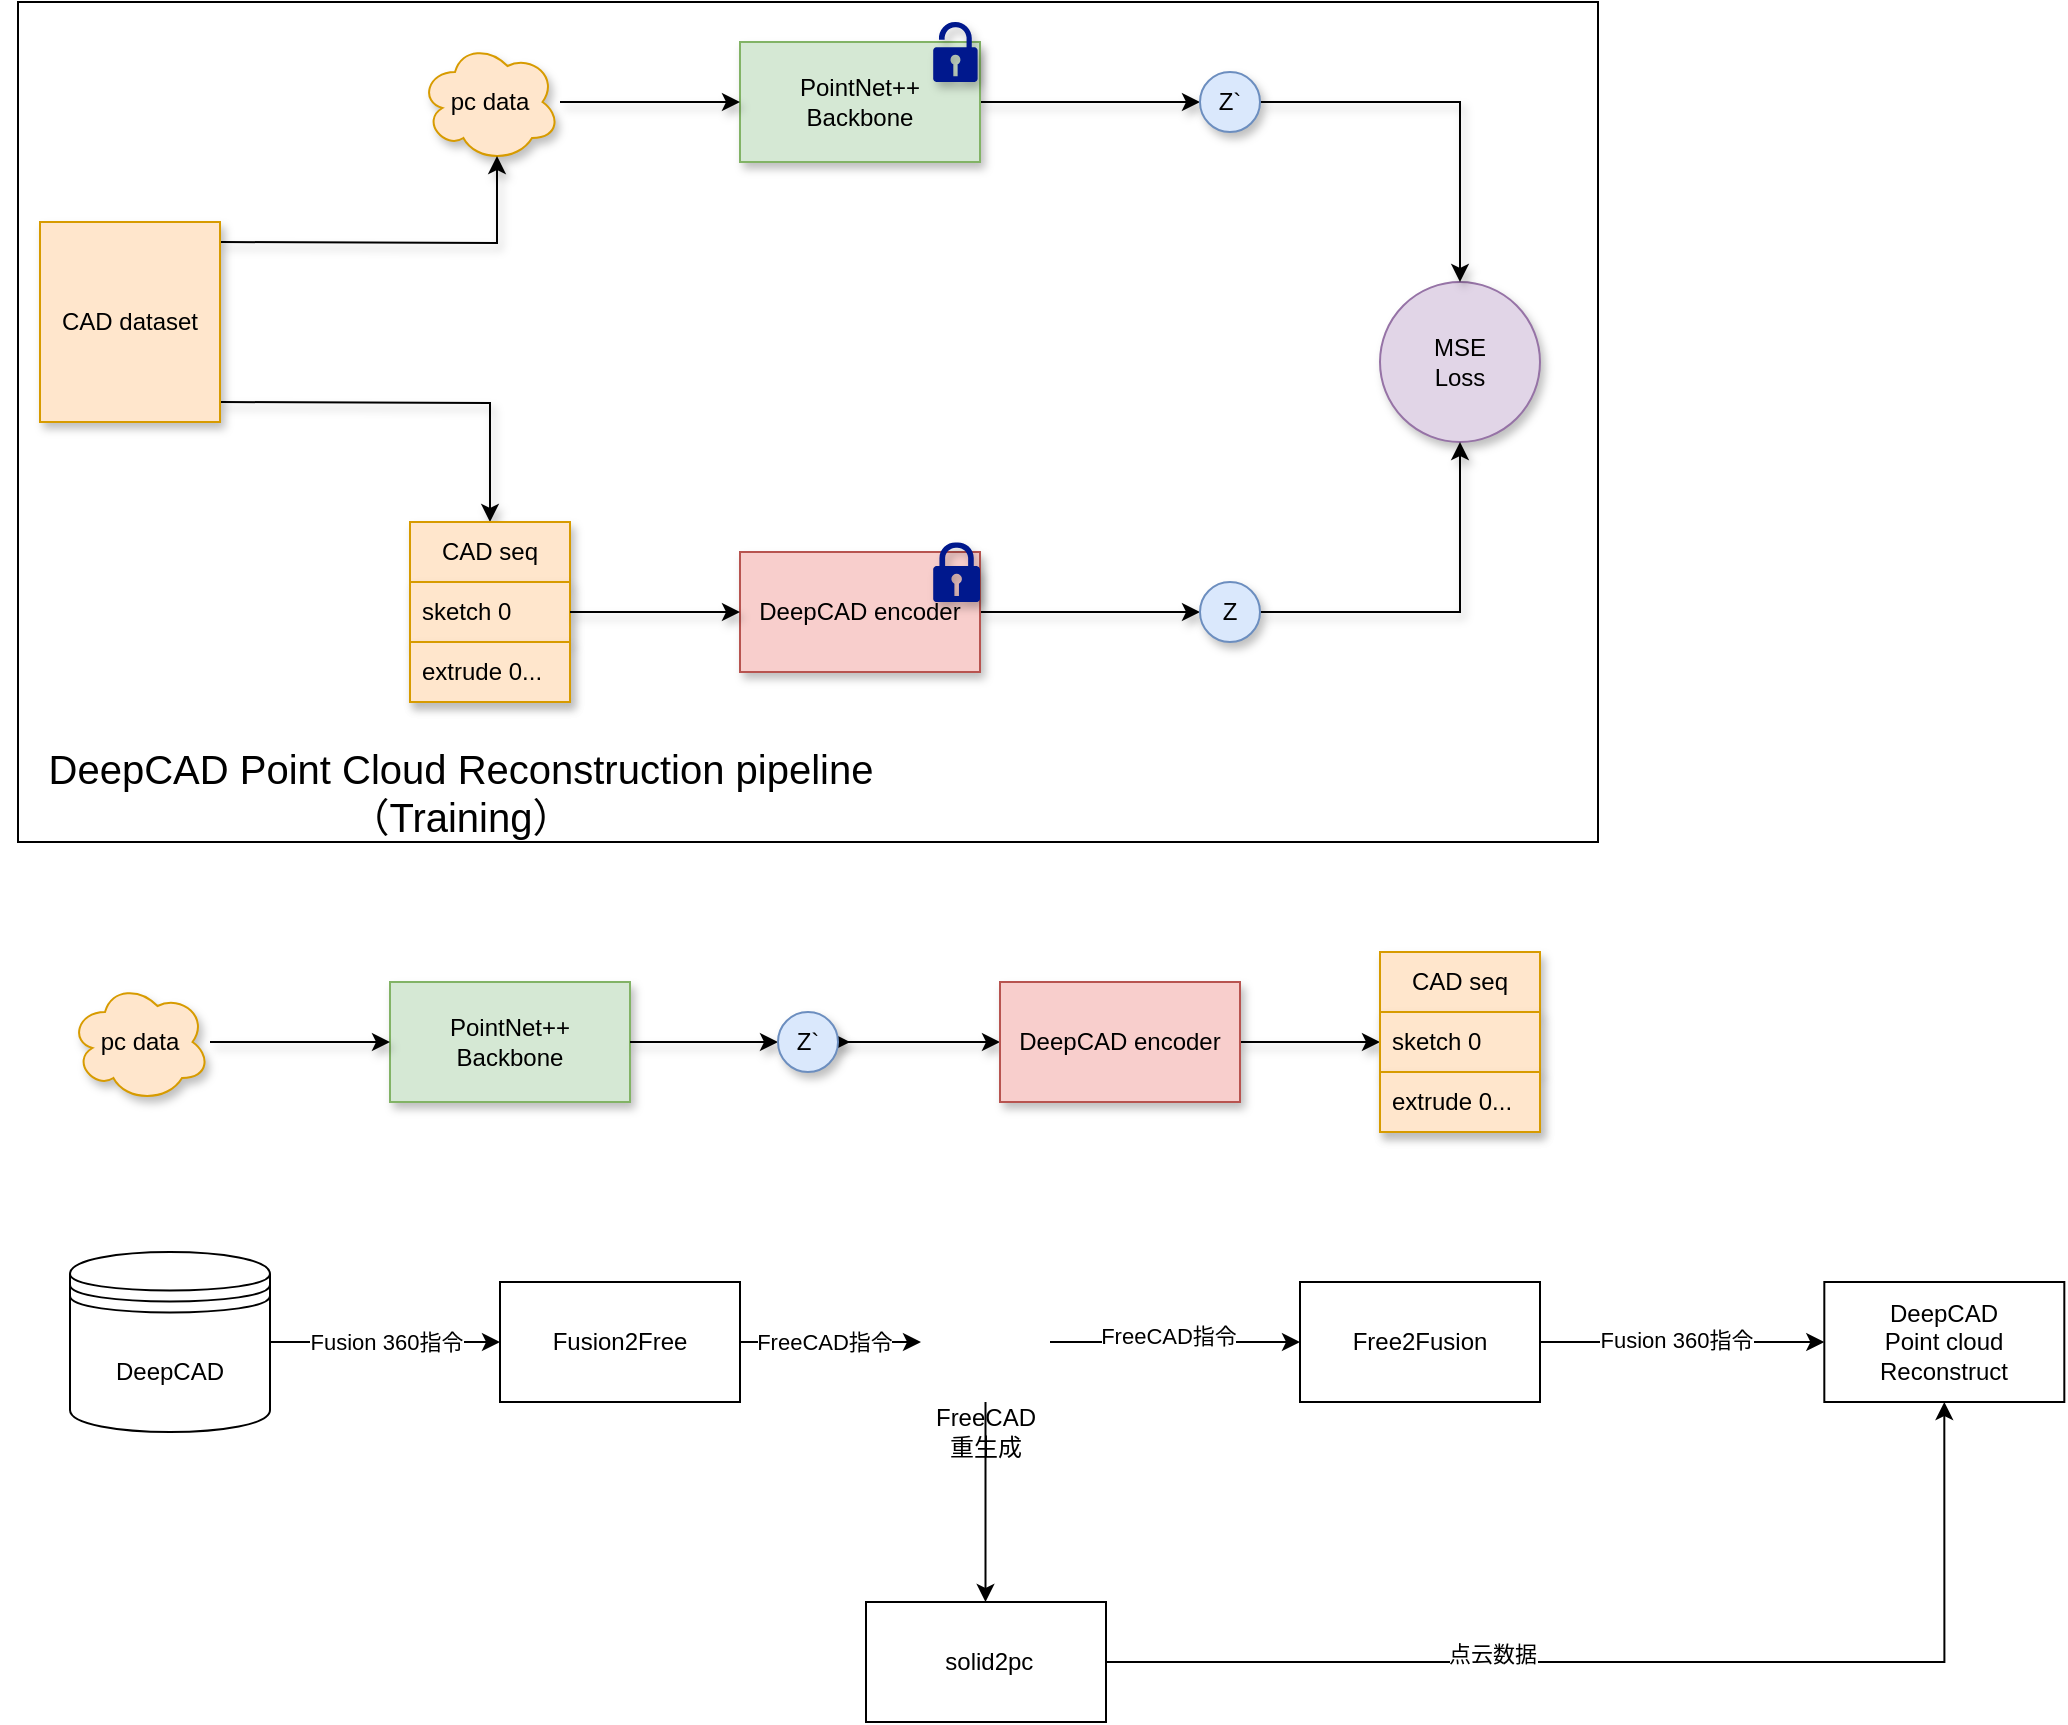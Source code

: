 <mxfile version="24.8.3">
  <diagram name="第 1 页" id="Mp8tOPffEF1rVt3VJn_L">
    <mxGraphModel dx="1554" dy="819" grid="1" gridSize="10" guides="1" tooltips="1" connect="1" arrows="1" fold="1" page="1" pageScale="1" pageWidth="827" pageHeight="1169" math="0" shadow="0">
      <root>
        <mxCell id="0" />
        <mxCell id="1" parent="0" />
        <mxCell id="WQSdrnmGpLRCLVuS_tFA-32" style="edgeStyle=orthogonalEdgeStyle;rounded=0;orthogonalLoop=1;jettySize=auto;html=1;exitX=1;exitY=0.5;exitDx=0;exitDy=0;shadow=1;" parent="1" source="WQSdrnmGpLRCLVuS_tFA-36" edge="1">
          <mxGeometry relative="1" as="geometry">
            <mxPoint x="435" y="740" as="targetPoint" />
          </mxGeometry>
        </mxCell>
        <mxCell id="WQSdrnmGpLRCLVuS_tFA-33" value="PointNet++&lt;div&gt;Backbone&lt;/div&gt;" style="rounded=0;whiteSpace=wrap;html=1;fillColor=#d5e8d4;strokeColor=#82b366;shadow=1;" parent="1" vertex="1">
          <mxGeometry x="205" y="710" width="120" height="60" as="geometry" />
        </mxCell>
        <mxCell id="WQSdrnmGpLRCLVuS_tFA-34" value="" style="edgeStyle=orthogonalEdgeStyle;rounded=0;orthogonalLoop=1;jettySize=auto;html=1;shadow=1;" parent="1" source="WQSdrnmGpLRCLVuS_tFA-35" target="WQSdrnmGpLRCLVuS_tFA-33" edge="1">
          <mxGeometry relative="1" as="geometry" />
        </mxCell>
        <mxCell id="WQSdrnmGpLRCLVuS_tFA-35" value="pc data" style="ellipse;shape=cloud;whiteSpace=wrap;html=1;fillColor=#ffe6cc;strokeColor=#d79b00;shadow=1;" parent="1" vertex="1">
          <mxGeometry x="45" y="710" width="70" height="60" as="geometry" />
        </mxCell>
        <mxCell id="WQSdrnmGpLRCLVuS_tFA-39" value="" style="edgeStyle=orthogonalEdgeStyle;rounded=0;orthogonalLoop=1;jettySize=auto;html=1;shadow=1;" parent="1" source="WQSdrnmGpLRCLVuS_tFA-36" target="WQSdrnmGpLRCLVuS_tFA-38" edge="1">
          <mxGeometry relative="1" as="geometry" />
        </mxCell>
        <mxCell id="WQSdrnmGpLRCLVuS_tFA-44" value="" style="edgeStyle=orthogonalEdgeStyle;rounded=0;orthogonalLoop=1;jettySize=auto;html=1;entryX=0;entryY=0.5;entryDx=0;entryDy=0;shadow=1;" parent="1" source="WQSdrnmGpLRCLVuS_tFA-38" target="WQSdrnmGpLRCLVuS_tFA-42" edge="1">
          <mxGeometry relative="1" as="geometry" />
        </mxCell>
        <mxCell id="WQSdrnmGpLRCLVuS_tFA-38" value="DeepCAD encoder" style="rounded=0;whiteSpace=wrap;html=1;fillColor=#f8cecc;strokeColor=#b85450;shadow=1;" parent="1" vertex="1">
          <mxGeometry x="510" y="710" width="120" height="60" as="geometry" />
        </mxCell>
        <mxCell id="WQSdrnmGpLRCLVuS_tFA-40" value="" style="edgeStyle=orthogonalEdgeStyle;rounded=0;orthogonalLoop=1;jettySize=auto;html=1;exitX=1;exitY=0.5;exitDx=0;exitDy=0;shadow=1;" parent="1" source="WQSdrnmGpLRCLVuS_tFA-33" target="WQSdrnmGpLRCLVuS_tFA-36" edge="1">
          <mxGeometry relative="1" as="geometry">
            <mxPoint x="435" y="740" as="targetPoint" />
            <mxPoint x="325" y="740" as="sourcePoint" />
          </mxGeometry>
        </mxCell>
        <mxCell id="WQSdrnmGpLRCLVuS_tFA-36" value="Z`" style="ellipse;whiteSpace=wrap;html=1;aspect=fixed;fillColor=#dae8fc;strokeColor=#6c8ebf;shadow=1;" parent="1" vertex="1">
          <mxGeometry x="399" y="725" width="30" height="30" as="geometry" />
        </mxCell>
        <mxCell id="WQSdrnmGpLRCLVuS_tFA-41" value="CAD seq" style="swimlane;fontStyle=0;childLayout=stackLayout;horizontal=1;startSize=30;horizontalStack=0;resizeParent=1;resizeParentMax=0;resizeLast=0;collapsible=1;marginBottom=0;whiteSpace=wrap;html=1;fillColor=#ffe6cc;strokeColor=#d79b00;shadow=1;" parent="1" vertex="1">
          <mxGeometry x="700" y="695" width="80" height="90" as="geometry" />
        </mxCell>
        <mxCell id="WQSdrnmGpLRCLVuS_tFA-42" value="sketch 0" style="text;strokeColor=#d79b00;fillColor=#ffe6cc;align=left;verticalAlign=middle;spacingLeft=4;spacingRight=4;overflow=hidden;points=[[0,0.5],[1,0.5]];portConstraint=eastwest;rotatable=0;whiteSpace=wrap;html=1;shadow=1;" parent="WQSdrnmGpLRCLVuS_tFA-41" vertex="1">
          <mxGeometry y="30" width="80" height="30" as="geometry" />
        </mxCell>
        <mxCell id="WQSdrnmGpLRCLVuS_tFA-43" value="extrude 0..." style="text;strokeColor=#d79b00;fillColor=#ffe6cc;align=left;verticalAlign=middle;spacingLeft=4;spacingRight=4;overflow=hidden;points=[[0,0.5],[1,0.5]];portConstraint=eastwest;rotatable=0;whiteSpace=wrap;html=1;shadow=1;" parent="WQSdrnmGpLRCLVuS_tFA-41" vertex="1">
          <mxGeometry y="60" width="80" height="30" as="geometry" />
        </mxCell>
        <mxCell id="WQSdrnmGpLRCLVuS_tFA-56" value="Fusion 360指令" style="edgeStyle=orthogonalEdgeStyle;rounded=0;orthogonalLoop=1;jettySize=auto;html=1;" parent="1" source="WQSdrnmGpLRCLVuS_tFA-50" target="WQSdrnmGpLRCLVuS_tFA-54" edge="1">
          <mxGeometry relative="1" as="geometry" />
        </mxCell>
        <mxCell id="WQSdrnmGpLRCLVuS_tFA-50" value="DeepCAD" style="shape=datastore;whiteSpace=wrap;html=1;" parent="1" vertex="1">
          <mxGeometry x="45" y="845" width="100" height="90" as="geometry" />
        </mxCell>
        <mxCell id="WQSdrnmGpLRCLVuS_tFA-47" value="" style="shape=image;verticalLabelPosition=bottom;labelBackgroundColor=default;verticalAlign=top;aspect=fixed;imageAspect=0;image=https://damassets.autodesk.net/content/dam/autodesk/www/product-imagery/badge-75x75/fusion-badge-75x75.png;" parent="1" vertex="1">
          <mxGeometry x="45" y="865" width="30" height="30" as="geometry" />
        </mxCell>
        <mxCell id="WQSdrnmGpLRCLVuS_tFA-53" value="" style="group" parent="1" vertex="1" connectable="0">
          <mxGeometry x="470.5" y="860.0" width="64.5" height="90.0" as="geometry" />
        </mxCell>
        <mxCell id="WQSdrnmGpLRCLVuS_tFA-174" style="edgeStyle=orthogonalEdgeStyle;rounded=0;orthogonalLoop=1;jettySize=auto;html=1;" parent="WQSdrnmGpLRCLVuS_tFA-53" source="WQSdrnmGpLRCLVuS_tFA-51" edge="1">
          <mxGeometry relative="1" as="geometry">
            <mxPoint x="32.25" y="160.0" as="targetPoint" />
          </mxGeometry>
        </mxCell>
        <mxCell id="WQSdrnmGpLRCLVuS_tFA-51" value="" style="shape=image;verticalLabelPosition=bottom;labelBackgroundColor=default;verticalAlign=top;aspect=fixed;imageAspect=0;image=https://www.freecad.org/svg/logo-freecad.svg;clipPath=inset(0% 69.29% 0% 0%);" parent="WQSdrnmGpLRCLVuS_tFA-53" vertex="1">
          <mxGeometry width="64.5" height="60" as="geometry" />
        </mxCell>
        <mxCell id="WQSdrnmGpLRCLVuS_tFA-52" value="FreeCAD 重生成" style="text;html=1;align=center;verticalAlign=middle;whiteSpace=wrap;rounded=0;" parent="WQSdrnmGpLRCLVuS_tFA-53" vertex="1">
          <mxGeometry x="2.25" y="60.0" width="60" height="30" as="geometry" />
        </mxCell>
        <mxCell id="WQSdrnmGpLRCLVuS_tFA-57" value="" style="edgeStyle=orthogonalEdgeStyle;rounded=0;orthogonalLoop=1;jettySize=auto;html=1;entryX=0;entryY=0.75;entryDx=0;entryDy=0;" parent="1" source="WQSdrnmGpLRCLVuS_tFA-54" edge="1">
          <mxGeometry relative="1" as="geometry">
            <mxPoint x="470.5" y="890.0" as="targetPoint" />
          </mxGeometry>
        </mxCell>
        <mxCell id="WQSdrnmGpLRCLVuS_tFA-182" value="FreeCAD指令" style="edgeLabel;html=1;align=center;verticalAlign=middle;resizable=0;points=[];" parent="WQSdrnmGpLRCLVuS_tFA-57" vertex="1" connectable="0">
          <mxGeometry x="-0.073" relative="1" as="geometry">
            <mxPoint as="offset" />
          </mxGeometry>
        </mxCell>
        <mxCell id="WQSdrnmGpLRCLVuS_tFA-54" value="Fusion2Free" style="rounded=0;whiteSpace=wrap;html=1;" parent="1" vertex="1">
          <mxGeometry x="260" y="860" width="120" height="60" as="geometry" />
        </mxCell>
        <mxCell id="WQSdrnmGpLRCLVuS_tFA-58" value="" style="group" parent="1" vertex="1" connectable="0">
          <mxGeometry x="10" y="220" width="799" height="420" as="geometry" />
        </mxCell>
        <mxCell id="WQSdrnmGpLRCLVuS_tFA-21" style="edgeStyle=orthogonalEdgeStyle;rounded=0;orthogonalLoop=1;jettySize=auto;html=1;exitX=1;exitY=0.5;exitDx=0;exitDy=0;shadow=1;" parent="WQSdrnmGpLRCLVuS_tFA-58" source="WQSdrnmGpLRCLVuS_tFA-1" edge="1">
          <mxGeometry relative="1" as="geometry">
            <mxPoint x="600" y="50" as="targetPoint" />
          </mxGeometry>
        </mxCell>
        <mxCell id="WQSdrnmGpLRCLVuS_tFA-1" value="PointNet++&lt;div&gt;Backbone&lt;/div&gt;" style="rounded=0;whiteSpace=wrap;html=1;fillColor=#d5e8d4;strokeColor=#82b366;shadow=1;" parent="WQSdrnmGpLRCLVuS_tFA-58" vertex="1">
          <mxGeometry x="370" y="20" width="120" height="60" as="geometry" />
        </mxCell>
        <mxCell id="WQSdrnmGpLRCLVuS_tFA-23" style="edgeStyle=orthogonalEdgeStyle;rounded=0;orthogonalLoop=1;jettySize=auto;html=1;exitX=1;exitY=0.5;exitDx=0;exitDy=0;shadow=1;" parent="WQSdrnmGpLRCLVuS_tFA-58" source="WQSdrnmGpLRCLVuS_tFA-3" edge="1">
          <mxGeometry relative="1" as="geometry">
            <mxPoint x="600" y="305" as="targetPoint" />
          </mxGeometry>
        </mxCell>
        <mxCell id="WQSdrnmGpLRCLVuS_tFA-3" value="DeepCAD encoder" style="rounded=0;whiteSpace=wrap;html=1;fillColor=#f8cecc;strokeColor=#b85450;shadow=1;" parent="WQSdrnmGpLRCLVuS_tFA-58" vertex="1">
          <mxGeometry x="370" y="275" width="120" height="60" as="geometry" />
        </mxCell>
        <mxCell id="WQSdrnmGpLRCLVuS_tFA-16" style="edgeStyle=orthogonalEdgeStyle;rounded=0;orthogonalLoop=1;jettySize=auto;html=1;exitX=1;exitY=1;exitDx=0;exitDy=0;entryX=0.5;entryY=0;entryDx=0;entryDy=0;shadow=1;" parent="WQSdrnmGpLRCLVuS_tFA-58" target="WQSdrnmGpLRCLVuS_tFA-7" edge="1">
          <mxGeometry relative="1" as="geometry">
            <mxPoint x="110" y="200" as="sourcePoint" />
          </mxGeometry>
        </mxCell>
        <mxCell id="WQSdrnmGpLRCLVuS_tFA-17" value="" style="edgeStyle=orthogonalEdgeStyle;rounded=0;orthogonalLoop=1;jettySize=auto;html=1;shadow=1;" parent="WQSdrnmGpLRCLVuS_tFA-58" source="WQSdrnmGpLRCLVuS_tFA-5" target="WQSdrnmGpLRCLVuS_tFA-1" edge="1">
          <mxGeometry relative="1" as="geometry" />
        </mxCell>
        <mxCell id="WQSdrnmGpLRCLVuS_tFA-5" value="pc data" style="ellipse;shape=cloud;whiteSpace=wrap;html=1;fillColor=#ffe6cc;strokeColor=#d79b00;shadow=1;" parent="WQSdrnmGpLRCLVuS_tFA-58" vertex="1">
          <mxGeometry x="210" y="20" width="70" height="60" as="geometry" />
        </mxCell>
        <mxCell id="WQSdrnmGpLRCLVuS_tFA-7" value="CAD seq" style="swimlane;fontStyle=0;childLayout=stackLayout;horizontal=1;startSize=30;horizontalStack=0;resizeParent=1;resizeParentMax=0;resizeLast=0;collapsible=1;marginBottom=0;whiteSpace=wrap;html=1;fillColor=#ffe6cc;strokeColor=#d79b00;shadow=1;" parent="WQSdrnmGpLRCLVuS_tFA-58" vertex="1">
          <mxGeometry x="205" y="260" width="80" height="90" as="geometry" />
        </mxCell>
        <mxCell id="WQSdrnmGpLRCLVuS_tFA-8" value="sketch 0" style="text;strokeColor=#d79b00;fillColor=#ffe6cc;align=left;verticalAlign=middle;spacingLeft=4;spacingRight=4;overflow=hidden;points=[[0,0.5],[1,0.5]];portConstraint=eastwest;rotatable=0;whiteSpace=wrap;html=1;shadow=1;" parent="WQSdrnmGpLRCLVuS_tFA-7" vertex="1">
          <mxGeometry y="30" width="80" height="30" as="geometry" />
        </mxCell>
        <mxCell id="WQSdrnmGpLRCLVuS_tFA-9" value="extrude 0..." style="text;strokeColor=#d79b00;fillColor=#ffe6cc;align=left;verticalAlign=middle;spacingLeft=4;spacingRight=4;overflow=hidden;points=[[0,0.5],[1,0.5]];portConstraint=eastwest;rotatable=0;whiteSpace=wrap;html=1;shadow=1;" parent="WQSdrnmGpLRCLVuS_tFA-7" vertex="1">
          <mxGeometry y="60" width="80" height="30" as="geometry" />
        </mxCell>
        <mxCell id="WQSdrnmGpLRCLVuS_tFA-15" style="edgeStyle=orthogonalEdgeStyle;rounded=0;orthogonalLoop=1;jettySize=auto;html=1;exitX=1;exitY=0;exitDx=0;exitDy=0;entryX=0.55;entryY=0.95;entryDx=0;entryDy=0;entryPerimeter=0;shadow=1;" parent="WQSdrnmGpLRCLVuS_tFA-58" target="WQSdrnmGpLRCLVuS_tFA-5" edge="1">
          <mxGeometry relative="1" as="geometry">
            <mxPoint x="110" y="120" as="sourcePoint" />
          </mxGeometry>
        </mxCell>
        <mxCell id="WQSdrnmGpLRCLVuS_tFA-18" style="edgeStyle=orthogonalEdgeStyle;rounded=0;orthogonalLoop=1;jettySize=auto;html=1;entryX=0;entryY=0.5;entryDx=0;entryDy=0;shadow=1;" parent="WQSdrnmGpLRCLVuS_tFA-58" source="WQSdrnmGpLRCLVuS_tFA-8" target="WQSdrnmGpLRCLVuS_tFA-3" edge="1">
          <mxGeometry relative="1" as="geometry" />
        </mxCell>
        <mxCell id="WQSdrnmGpLRCLVuS_tFA-19" value="CAD dataset" style="rounded=0;whiteSpace=wrap;html=1;fillColor=#ffe6cc;strokeColor=#d79b00;shadow=1;" parent="WQSdrnmGpLRCLVuS_tFA-58" vertex="1">
          <mxGeometry x="20" y="110" width="90" height="100" as="geometry" />
        </mxCell>
        <mxCell id="WQSdrnmGpLRCLVuS_tFA-20" value="&lt;div&gt;MSE&lt;/div&gt;Loss" style="ellipse;whiteSpace=wrap;html=1;aspect=fixed;fillColor=#e1d5e7;strokeColor=#9673a6;shadow=1;" parent="WQSdrnmGpLRCLVuS_tFA-58" vertex="1">
          <mxGeometry x="690" y="140" width="80" height="80" as="geometry" />
        </mxCell>
        <mxCell id="WQSdrnmGpLRCLVuS_tFA-30" style="edgeStyle=orthogonalEdgeStyle;rounded=0;orthogonalLoop=1;jettySize=auto;html=1;exitX=1;exitY=0.5;exitDx=0;exitDy=0;entryX=0.5;entryY=0;entryDx=0;entryDy=0;shadow=1;" parent="WQSdrnmGpLRCLVuS_tFA-58" source="WQSdrnmGpLRCLVuS_tFA-26" target="WQSdrnmGpLRCLVuS_tFA-20" edge="1">
          <mxGeometry relative="1" as="geometry" />
        </mxCell>
        <mxCell id="WQSdrnmGpLRCLVuS_tFA-26" value="Z`" style="ellipse;whiteSpace=wrap;html=1;aspect=fixed;fillColor=#dae8fc;strokeColor=#6c8ebf;shadow=1;" parent="WQSdrnmGpLRCLVuS_tFA-58" vertex="1">
          <mxGeometry x="600" y="35" width="30" height="30" as="geometry" />
        </mxCell>
        <mxCell id="WQSdrnmGpLRCLVuS_tFA-27" value="" style="sketch=0;aspect=fixed;pointerEvents=1;shadow=1;dashed=0;html=1;strokeColor=none;labelPosition=center;verticalLabelPosition=bottom;verticalAlign=top;align=center;fillColor=#00188D;shape=mxgraph.mscae.enterprise.lock" parent="WQSdrnmGpLRCLVuS_tFA-58" vertex="1">
          <mxGeometry x="466.6" y="270" width="23.4" height="30" as="geometry" />
        </mxCell>
        <mxCell id="WQSdrnmGpLRCLVuS_tFA-28" value="" style="sketch=0;aspect=fixed;pointerEvents=1;shadow=1;dashed=0;html=1;strokeColor=none;labelPosition=center;verticalLabelPosition=bottom;verticalAlign=top;align=center;fillColor=#00188D;shape=mxgraph.mscae.enterprise.lock_unlocked" parent="WQSdrnmGpLRCLVuS_tFA-58" vertex="1">
          <mxGeometry x="466.6" y="10" width="22.2" height="30" as="geometry" />
        </mxCell>
        <mxCell id="WQSdrnmGpLRCLVuS_tFA-31" style="edgeStyle=orthogonalEdgeStyle;rounded=0;orthogonalLoop=1;jettySize=auto;html=1;exitX=1;exitY=0.5;exitDx=0;exitDy=0;entryX=0.5;entryY=1;entryDx=0;entryDy=0;shadow=1;" parent="WQSdrnmGpLRCLVuS_tFA-58" source="WQSdrnmGpLRCLVuS_tFA-29" target="WQSdrnmGpLRCLVuS_tFA-20" edge="1">
          <mxGeometry relative="1" as="geometry" />
        </mxCell>
        <mxCell id="WQSdrnmGpLRCLVuS_tFA-29" value="Z" style="ellipse;whiteSpace=wrap;html=1;aspect=fixed;fillColor=#dae8fc;strokeColor=#6c8ebf;shadow=1;" parent="WQSdrnmGpLRCLVuS_tFA-58" vertex="1">
          <mxGeometry x="600" y="290" width="30" height="30" as="geometry" />
        </mxCell>
        <mxCell id="WQSdrnmGpLRCLVuS_tFA-48" value="" style="rounded=0;whiteSpace=wrap;html=1;fillColor=none;" parent="WQSdrnmGpLRCLVuS_tFA-58" vertex="1">
          <mxGeometry x="9" width="790" height="420" as="geometry" />
        </mxCell>
        <mxCell id="WQSdrnmGpLRCLVuS_tFA-49" value="DeepCAD Point Cloud Reconstruction pipeline（Training）" style="text;html=1;align=center;verticalAlign=middle;whiteSpace=wrap;rounded=0;fontSize=20;" parent="WQSdrnmGpLRCLVuS_tFA-58" vertex="1">
          <mxGeometry y="380" width="460.5" height="30" as="geometry" />
        </mxCell>
        <mxCell id="WQSdrnmGpLRCLVuS_tFA-177" style="edgeStyle=orthogonalEdgeStyle;rounded=0;orthogonalLoop=1;jettySize=auto;html=1;exitX=1;exitY=0.5;exitDx=0;exitDy=0;entryX=0.5;entryY=1;entryDx=0;entryDy=0;" parent="1" source="WQSdrnmGpLRCLVuS_tFA-175" target="WQSdrnmGpLRCLVuS_tFA-178" edge="1">
          <mxGeometry relative="1" as="geometry">
            <mxPoint x="890" y="970" as="targetPoint" />
          </mxGeometry>
        </mxCell>
        <mxCell id="WQSdrnmGpLRCLVuS_tFA-180" value="点云数据" style="edgeLabel;html=1;align=center;verticalAlign=middle;resizable=0;points=[];" parent="WQSdrnmGpLRCLVuS_tFA-177" vertex="1" connectable="0">
          <mxGeometry x="-0.297" y="4" relative="1" as="geometry">
            <mxPoint as="offset" />
          </mxGeometry>
        </mxCell>
        <mxCell id="WQSdrnmGpLRCLVuS_tFA-175" value="&amp;nbsp;solid2pc" style="rounded=0;whiteSpace=wrap;html=1;" parent="1" vertex="1">
          <mxGeometry x="443" y="1020" width="120" height="60" as="geometry" />
        </mxCell>
        <mxCell id="WQSdrnmGpLRCLVuS_tFA-179" value="" style="edgeStyle=orthogonalEdgeStyle;rounded=0;orthogonalLoop=1;jettySize=auto;html=1;" parent="1" source="WQSdrnmGpLRCLVuS_tFA-176" target="WQSdrnmGpLRCLVuS_tFA-178" edge="1">
          <mxGeometry relative="1" as="geometry" />
        </mxCell>
        <mxCell id="WQSdrnmGpLRCLVuS_tFA-183" value="Fusion 360指令" style="edgeLabel;html=1;align=center;verticalAlign=middle;resizable=0;points=[];" parent="WQSdrnmGpLRCLVuS_tFA-179" vertex="1" connectable="0">
          <mxGeometry x="-0.066" y="1" relative="1" as="geometry">
            <mxPoint x="1" as="offset" />
          </mxGeometry>
        </mxCell>
        <mxCell id="WQSdrnmGpLRCLVuS_tFA-176" value="Free2Fusion" style="rounded=0;whiteSpace=wrap;html=1;" parent="1" vertex="1">
          <mxGeometry x="660" y="860" width="120" height="60" as="geometry" />
        </mxCell>
        <mxCell id="WQSdrnmGpLRCLVuS_tFA-178" value="DeepCAD&lt;div&gt;Point cloud&lt;br&gt;&lt;div&gt;Reconstruct&lt;/div&gt;&lt;/div&gt;" style="whiteSpace=wrap;html=1;rounded=0;" parent="1" vertex="1">
          <mxGeometry x="922.16" y="860" width="120" height="60" as="geometry" />
        </mxCell>
        <mxCell id="WQSdrnmGpLRCLVuS_tFA-181" style="edgeStyle=orthogonalEdgeStyle;rounded=0;orthogonalLoop=1;jettySize=auto;html=1;entryX=0;entryY=0.5;entryDx=0;entryDy=0;" parent="1" source="WQSdrnmGpLRCLVuS_tFA-51" target="WQSdrnmGpLRCLVuS_tFA-176" edge="1">
          <mxGeometry relative="1" as="geometry" />
        </mxCell>
        <mxCell id="WQSdrnmGpLRCLVuS_tFA-184" value="FreeCAD指令" style="edgeLabel;html=1;align=center;verticalAlign=middle;resizable=0;points=[];" parent="WQSdrnmGpLRCLVuS_tFA-181" vertex="1" connectable="0">
          <mxGeometry x="-0.053" y="3" relative="1" as="geometry">
            <mxPoint as="offset" />
          </mxGeometry>
        </mxCell>
      </root>
    </mxGraphModel>
  </diagram>
</mxfile>
